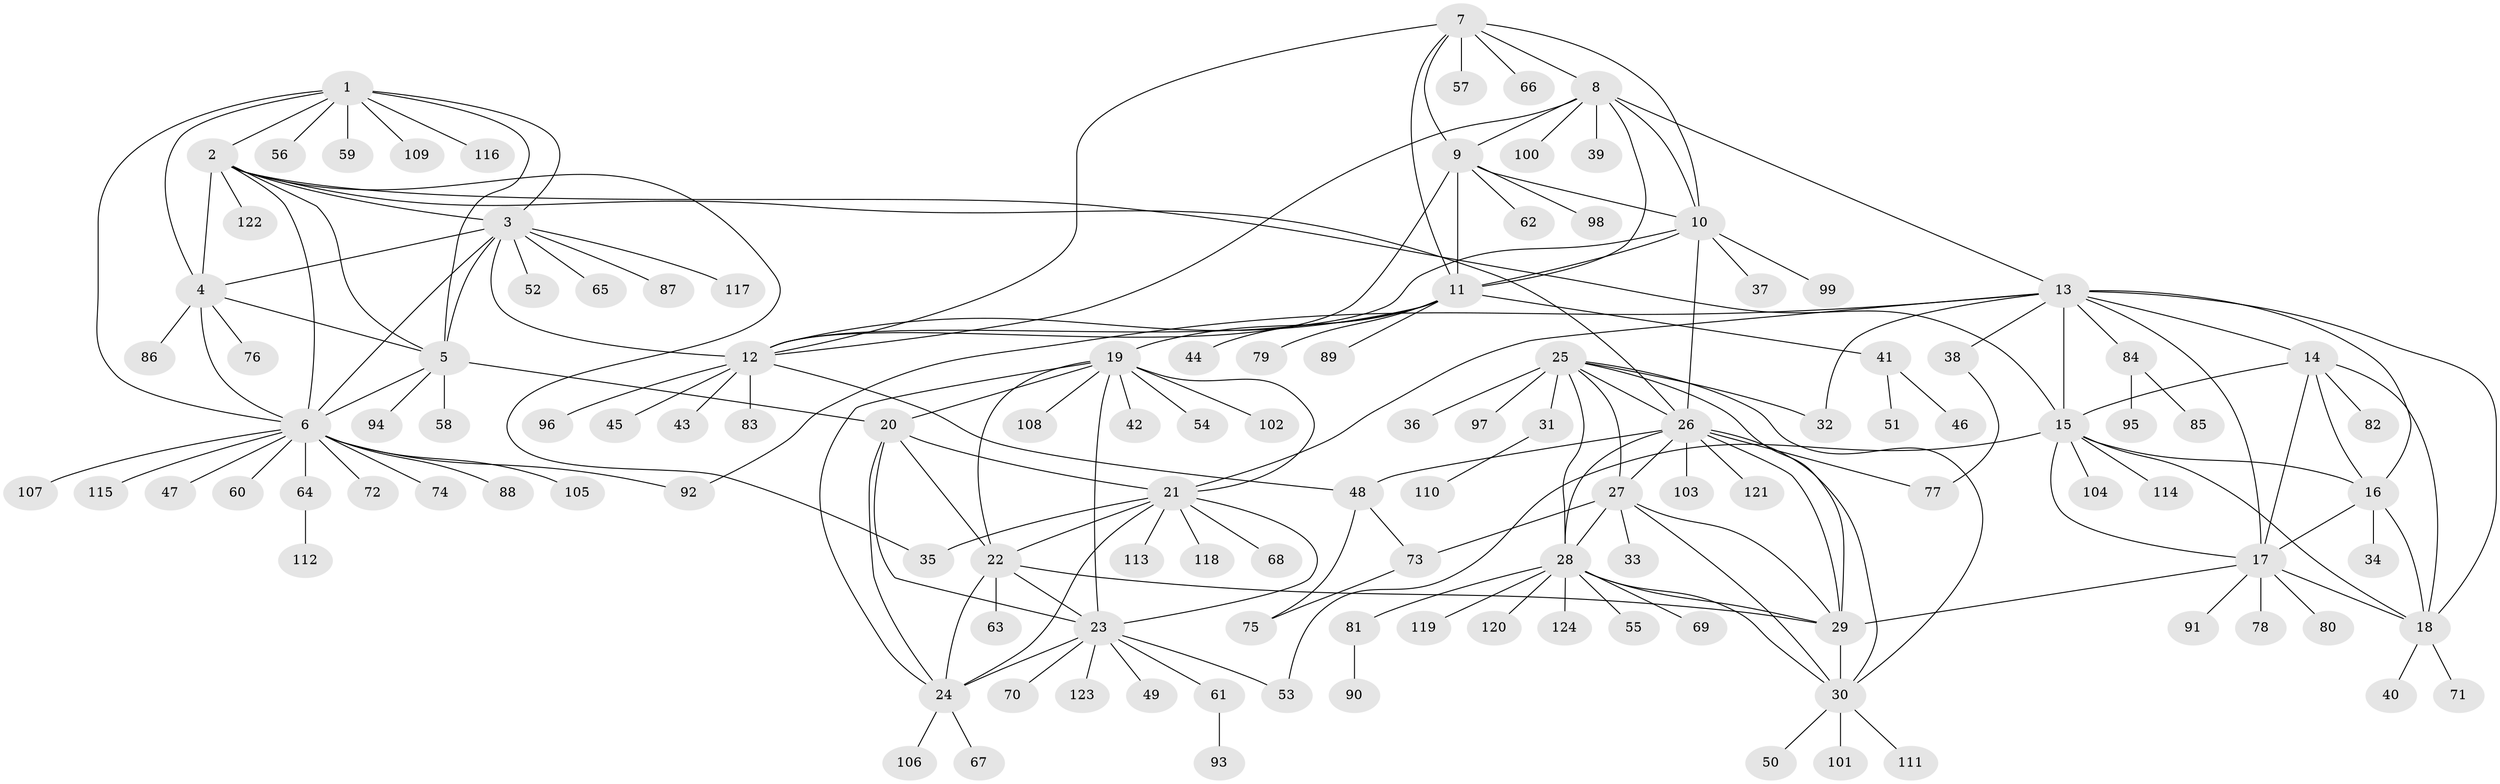 // Generated by graph-tools (version 1.1) at 2025/50/03/09/25 03:50:28]
// undirected, 124 vertices, 187 edges
graph export_dot {
graph [start="1"]
  node [color=gray90,style=filled];
  1;
  2;
  3;
  4;
  5;
  6;
  7;
  8;
  9;
  10;
  11;
  12;
  13;
  14;
  15;
  16;
  17;
  18;
  19;
  20;
  21;
  22;
  23;
  24;
  25;
  26;
  27;
  28;
  29;
  30;
  31;
  32;
  33;
  34;
  35;
  36;
  37;
  38;
  39;
  40;
  41;
  42;
  43;
  44;
  45;
  46;
  47;
  48;
  49;
  50;
  51;
  52;
  53;
  54;
  55;
  56;
  57;
  58;
  59;
  60;
  61;
  62;
  63;
  64;
  65;
  66;
  67;
  68;
  69;
  70;
  71;
  72;
  73;
  74;
  75;
  76;
  77;
  78;
  79;
  80;
  81;
  82;
  83;
  84;
  85;
  86;
  87;
  88;
  89;
  90;
  91;
  92;
  93;
  94;
  95;
  96;
  97;
  98;
  99;
  100;
  101;
  102;
  103;
  104;
  105;
  106;
  107;
  108;
  109;
  110;
  111;
  112;
  113;
  114;
  115;
  116;
  117;
  118;
  119;
  120;
  121;
  122;
  123;
  124;
  1 -- 2;
  1 -- 3;
  1 -- 4;
  1 -- 5;
  1 -- 6;
  1 -- 56;
  1 -- 59;
  1 -- 109;
  1 -- 116;
  2 -- 3;
  2 -- 4;
  2 -- 5;
  2 -- 6;
  2 -- 15;
  2 -- 26;
  2 -- 35;
  2 -- 122;
  3 -- 4;
  3 -- 5;
  3 -- 6;
  3 -- 12;
  3 -- 52;
  3 -- 65;
  3 -- 87;
  3 -- 117;
  4 -- 5;
  4 -- 6;
  4 -- 76;
  4 -- 86;
  5 -- 6;
  5 -- 20;
  5 -- 58;
  5 -- 94;
  6 -- 47;
  6 -- 60;
  6 -- 64;
  6 -- 72;
  6 -- 74;
  6 -- 88;
  6 -- 92;
  6 -- 105;
  6 -- 107;
  6 -- 115;
  7 -- 8;
  7 -- 9;
  7 -- 10;
  7 -- 11;
  7 -- 12;
  7 -- 57;
  7 -- 66;
  8 -- 9;
  8 -- 10;
  8 -- 11;
  8 -- 12;
  8 -- 13;
  8 -- 39;
  8 -- 100;
  9 -- 10;
  9 -- 11;
  9 -- 12;
  9 -- 62;
  9 -- 98;
  10 -- 11;
  10 -- 12;
  10 -- 26;
  10 -- 37;
  10 -- 99;
  11 -- 12;
  11 -- 19;
  11 -- 41;
  11 -- 44;
  11 -- 79;
  11 -- 89;
  12 -- 43;
  12 -- 45;
  12 -- 48;
  12 -- 83;
  12 -- 96;
  13 -- 14;
  13 -- 15;
  13 -- 16;
  13 -- 17;
  13 -- 18;
  13 -- 21;
  13 -- 32;
  13 -- 38;
  13 -- 84;
  13 -- 92;
  14 -- 15;
  14 -- 16;
  14 -- 17;
  14 -- 18;
  14 -- 82;
  15 -- 16;
  15 -- 17;
  15 -- 18;
  15 -- 53;
  15 -- 104;
  15 -- 114;
  16 -- 17;
  16 -- 18;
  16 -- 34;
  17 -- 18;
  17 -- 29;
  17 -- 78;
  17 -- 80;
  17 -- 91;
  18 -- 40;
  18 -- 71;
  19 -- 20;
  19 -- 21;
  19 -- 22;
  19 -- 23;
  19 -- 24;
  19 -- 42;
  19 -- 54;
  19 -- 102;
  19 -- 108;
  20 -- 21;
  20 -- 22;
  20 -- 23;
  20 -- 24;
  21 -- 22;
  21 -- 23;
  21 -- 24;
  21 -- 35;
  21 -- 68;
  21 -- 113;
  21 -- 118;
  22 -- 23;
  22 -- 24;
  22 -- 29;
  22 -- 63;
  23 -- 24;
  23 -- 49;
  23 -- 53;
  23 -- 61;
  23 -- 70;
  23 -- 123;
  24 -- 67;
  24 -- 106;
  25 -- 26;
  25 -- 27;
  25 -- 28;
  25 -- 29;
  25 -- 30;
  25 -- 31;
  25 -- 32;
  25 -- 36;
  25 -- 97;
  26 -- 27;
  26 -- 28;
  26 -- 29;
  26 -- 30;
  26 -- 48;
  26 -- 77;
  26 -- 103;
  26 -- 121;
  27 -- 28;
  27 -- 29;
  27 -- 30;
  27 -- 33;
  27 -- 73;
  28 -- 29;
  28 -- 30;
  28 -- 55;
  28 -- 69;
  28 -- 81;
  28 -- 119;
  28 -- 120;
  28 -- 124;
  29 -- 30;
  30 -- 50;
  30 -- 101;
  30 -- 111;
  31 -- 110;
  38 -- 77;
  41 -- 46;
  41 -- 51;
  48 -- 73;
  48 -- 75;
  61 -- 93;
  64 -- 112;
  73 -- 75;
  81 -- 90;
  84 -- 85;
  84 -- 95;
}
